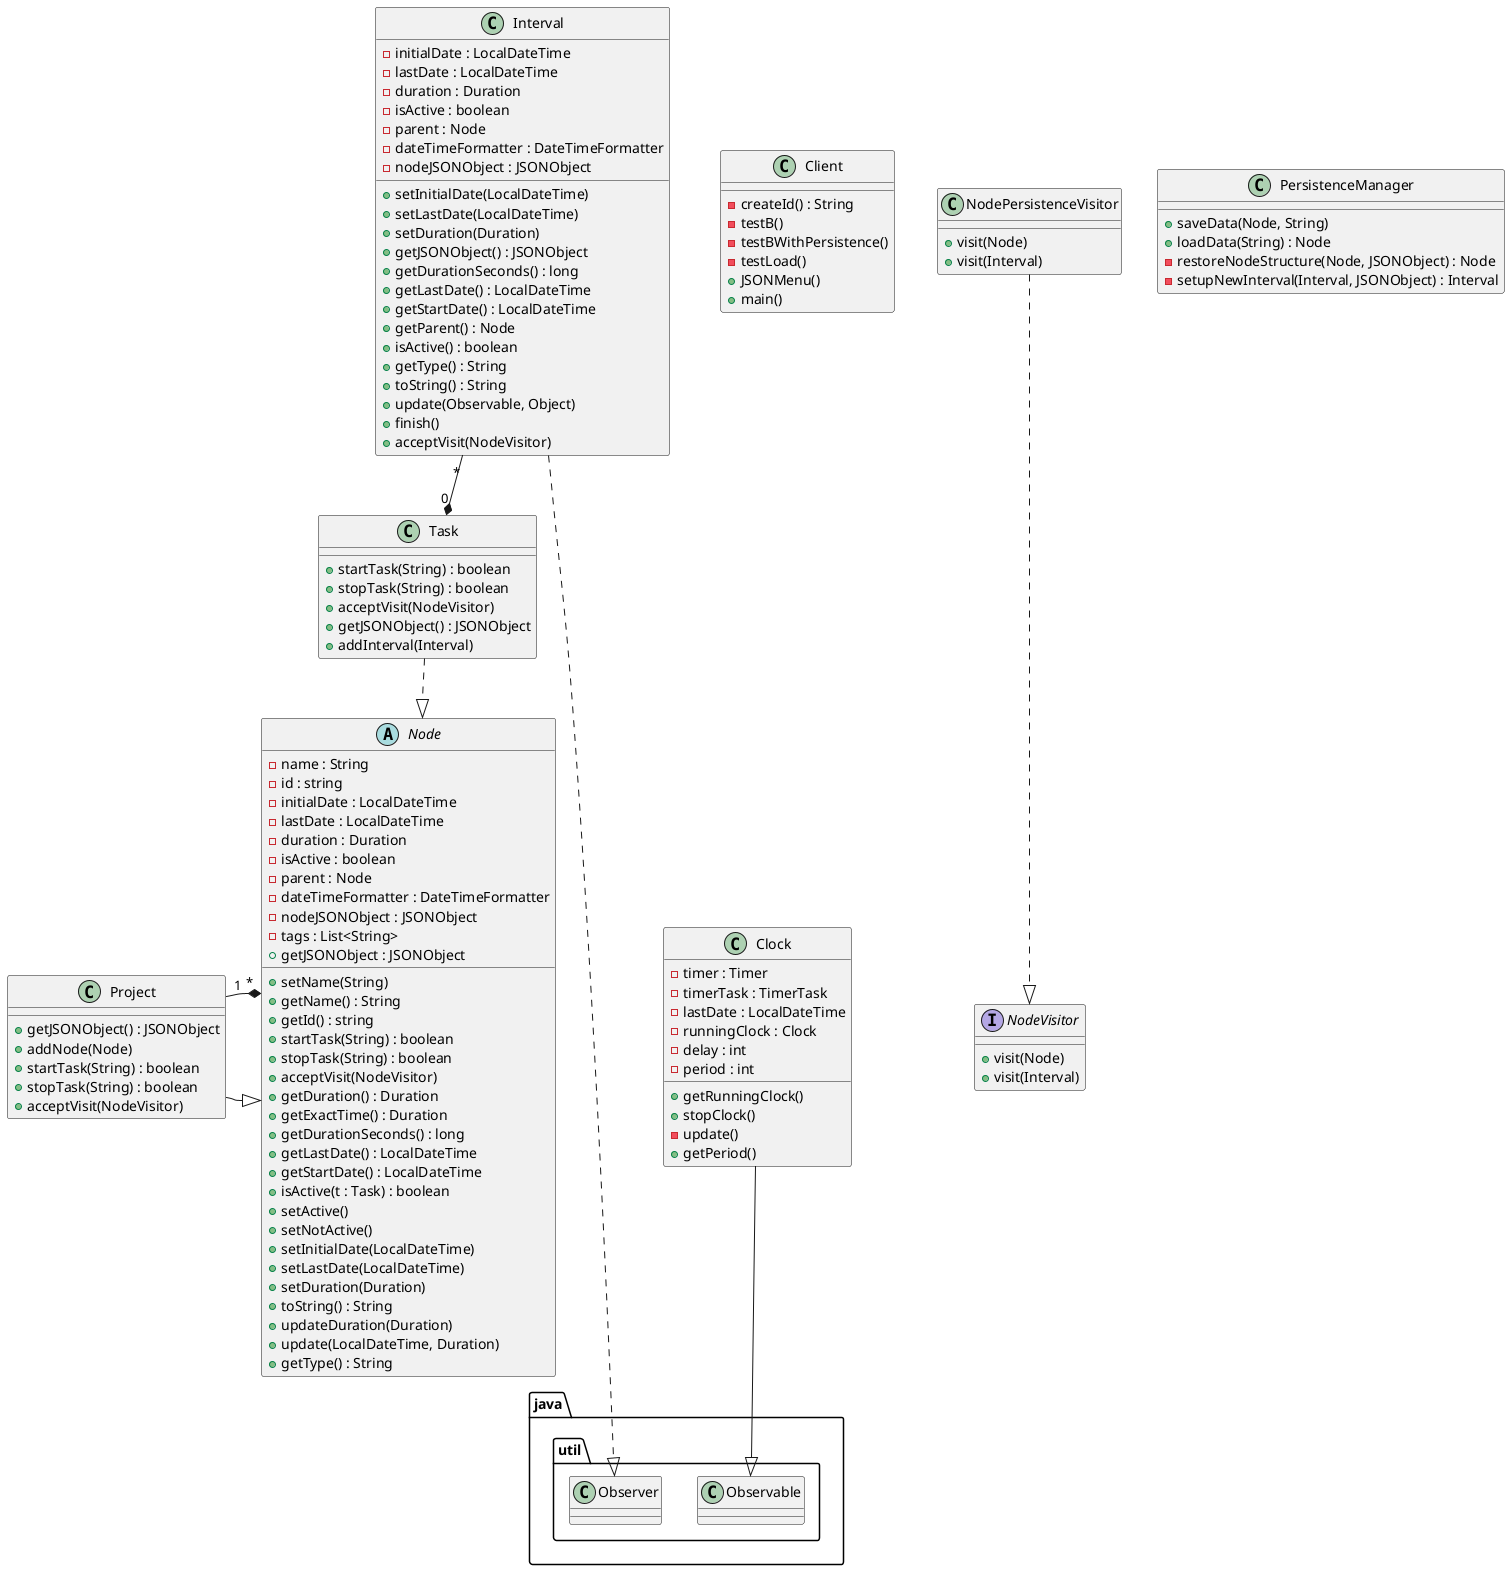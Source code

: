 @startuml
class Client {
- createId() : String
- testB()
- testBWithPersistence()
- testLoad()
+ JSONMenu()
+ main()
}

abstract Node {
- name : String
- id : string
- initialDate : LocalDateTime
- lastDate : LocalDateTime
- duration : Duration
- isActive : boolean
- parent : Node
- dateTimeFormatter : DateTimeFormatter
- nodeJSONObject : JSONObject
- tags : List<String>
+ getJSONObject : JSONObject
+ setName(String)
+ getName() : String
+ getId() : string
+ startTask(String) : boolean
+ stopTask(String) : boolean
+ acceptVisit(NodeVisitor)
+ getDuration() : Duration
+ getExactTime() : Duration
+ getDurationSeconds() : long
+ getLastDate() : LocalDateTime
+ getStartDate() : LocalDateTime
+ isActive(t : Task) : boolean
+ setActive()
+ setNotActive()
+ setInitialDate(LocalDateTime)
+ setLastDate(LocalDateTime)
+ setDuration(Duration)
+ toString() : String
+ updateDuration(Duration)
+ update(LocalDateTime, Duration)
+ getType() : String
}

class Project {
+ getJSONObject() : JSONObject
+ addNode(Node)
+ startTask(String) : boolean
+ stopTask(String) : boolean
+ acceptVisit(NodeVisitor)
}

class Task {
+ startTask(String) : boolean
+ stopTask(String) : boolean
+ acceptVisit(NodeVisitor)
+ getJSONObject() : JSONObject
+ addInterval(Interval)
}

class Interval {
- initialDate : LocalDateTime
- lastDate : LocalDateTime
- duration : Duration
- isActive : boolean
- parent : Node
- dateTimeFormatter : DateTimeFormatter
- nodeJSONObject : JSONObject
+ setInitialDate(LocalDateTime)
+ setLastDate(LocalDateTime)
+ setDuration(Duration)
+ getJSONObject() : JSONObject
+ getDurationSeconds() : long
+ getLastDate() : LocalDateTime
+ getStartDate() : LocalDateTime
+ getParent() : Node
+ isActive() : boolean
+ getType() : String
+ toString() : String
+ update(Observable, Object)
+ finish()
+ acceptVisit(NodeVisitor)
}

class Clock {
- timer : Timer
- timerTask : TimerTask
- lastDate : LocalDateTime
- runningClock : Clock
- delay : int
- period : int
+ getRunningClock()
+ stopClock()
- update()
+ getPeriod()
}

class NodePersistenceVisitor {
+ visit(Node)
+ visit(Interval)
}

interface NodeVisitor {
+ visit(Node)
+ visit(Interval)
}

class PersistenceManager {
+ saveData(Node, String)
+ loadData(String) : Node
- restoreNodeStructure(Node, JSONObject) : Node
- setupNewInterval(Interval, JSONObject) : Interval
}

Project -|> Node
Node "*" *-- "1" Project
Task -.|> Node
Clock -down-|> java.util.Observable
Interval -.down.-|> java.util.Observer
Interval "*" --* "0" Task
NodePersistenceVisitor -.down-|> NodeVisitor

@enduml
